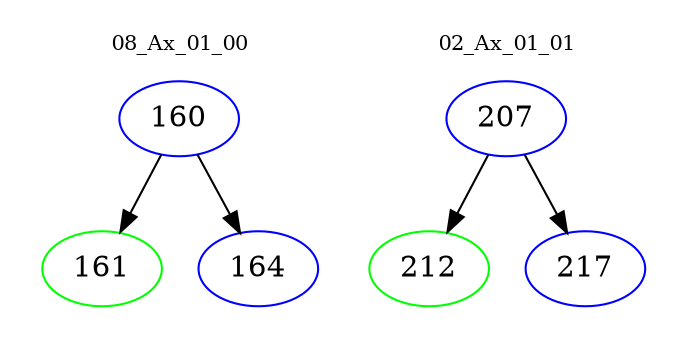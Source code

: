 digraph{
subgraph cluster_0 {
color = white
label = "08_Ax_01_00";
fontsize=10;
T0_160 [label="160", color="blue"]
T0_160 -> T0_161 [color="black"]
T0_161 [label="161", color="green"]
T0_160 -> T0_164 [color="black"]
T0_164 [label="164", color="blue"]
}
subgraph cluster_1 {
color = white
label = "02_Ax_01_01";
fontsize=10;
T1_207 [label="207", color="blue"]
T1_207 -> T1_212 [color="black"]
T1_212 [label="212", color="green"]
T1_207 -> T1_217 [color="black"]
T1_217 [label="217", color="blue"]
}
}
